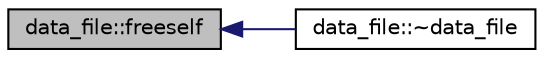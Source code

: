 digraph "data_file::freeself"
{
  edge [fontname="Helvetica",fontsize="10",labelfontname="Helvetica",labelfontsize="10"];
  node [fontname="Helvetica",fontsize="10",shape=record];
  rankdir="LR";
  Node9 [label="data_file::freeself",height=0.2,width=0.4,color="black", fillcolor="grey75", style="filled", fontcolor="black"];
  Node9 -> Node10 [dir="back",color="midnightblue",fontsize="10",style="solid",fontname="Helvetica"];
  Node10 [label="data_file::~data_file",height=0.2,width=0.4,color="black", fillcolor="white", style="filled",URL="$d2/dd1/classdata__file.html#aa22160224049787c9f96f56fbbbbe010"];
}
